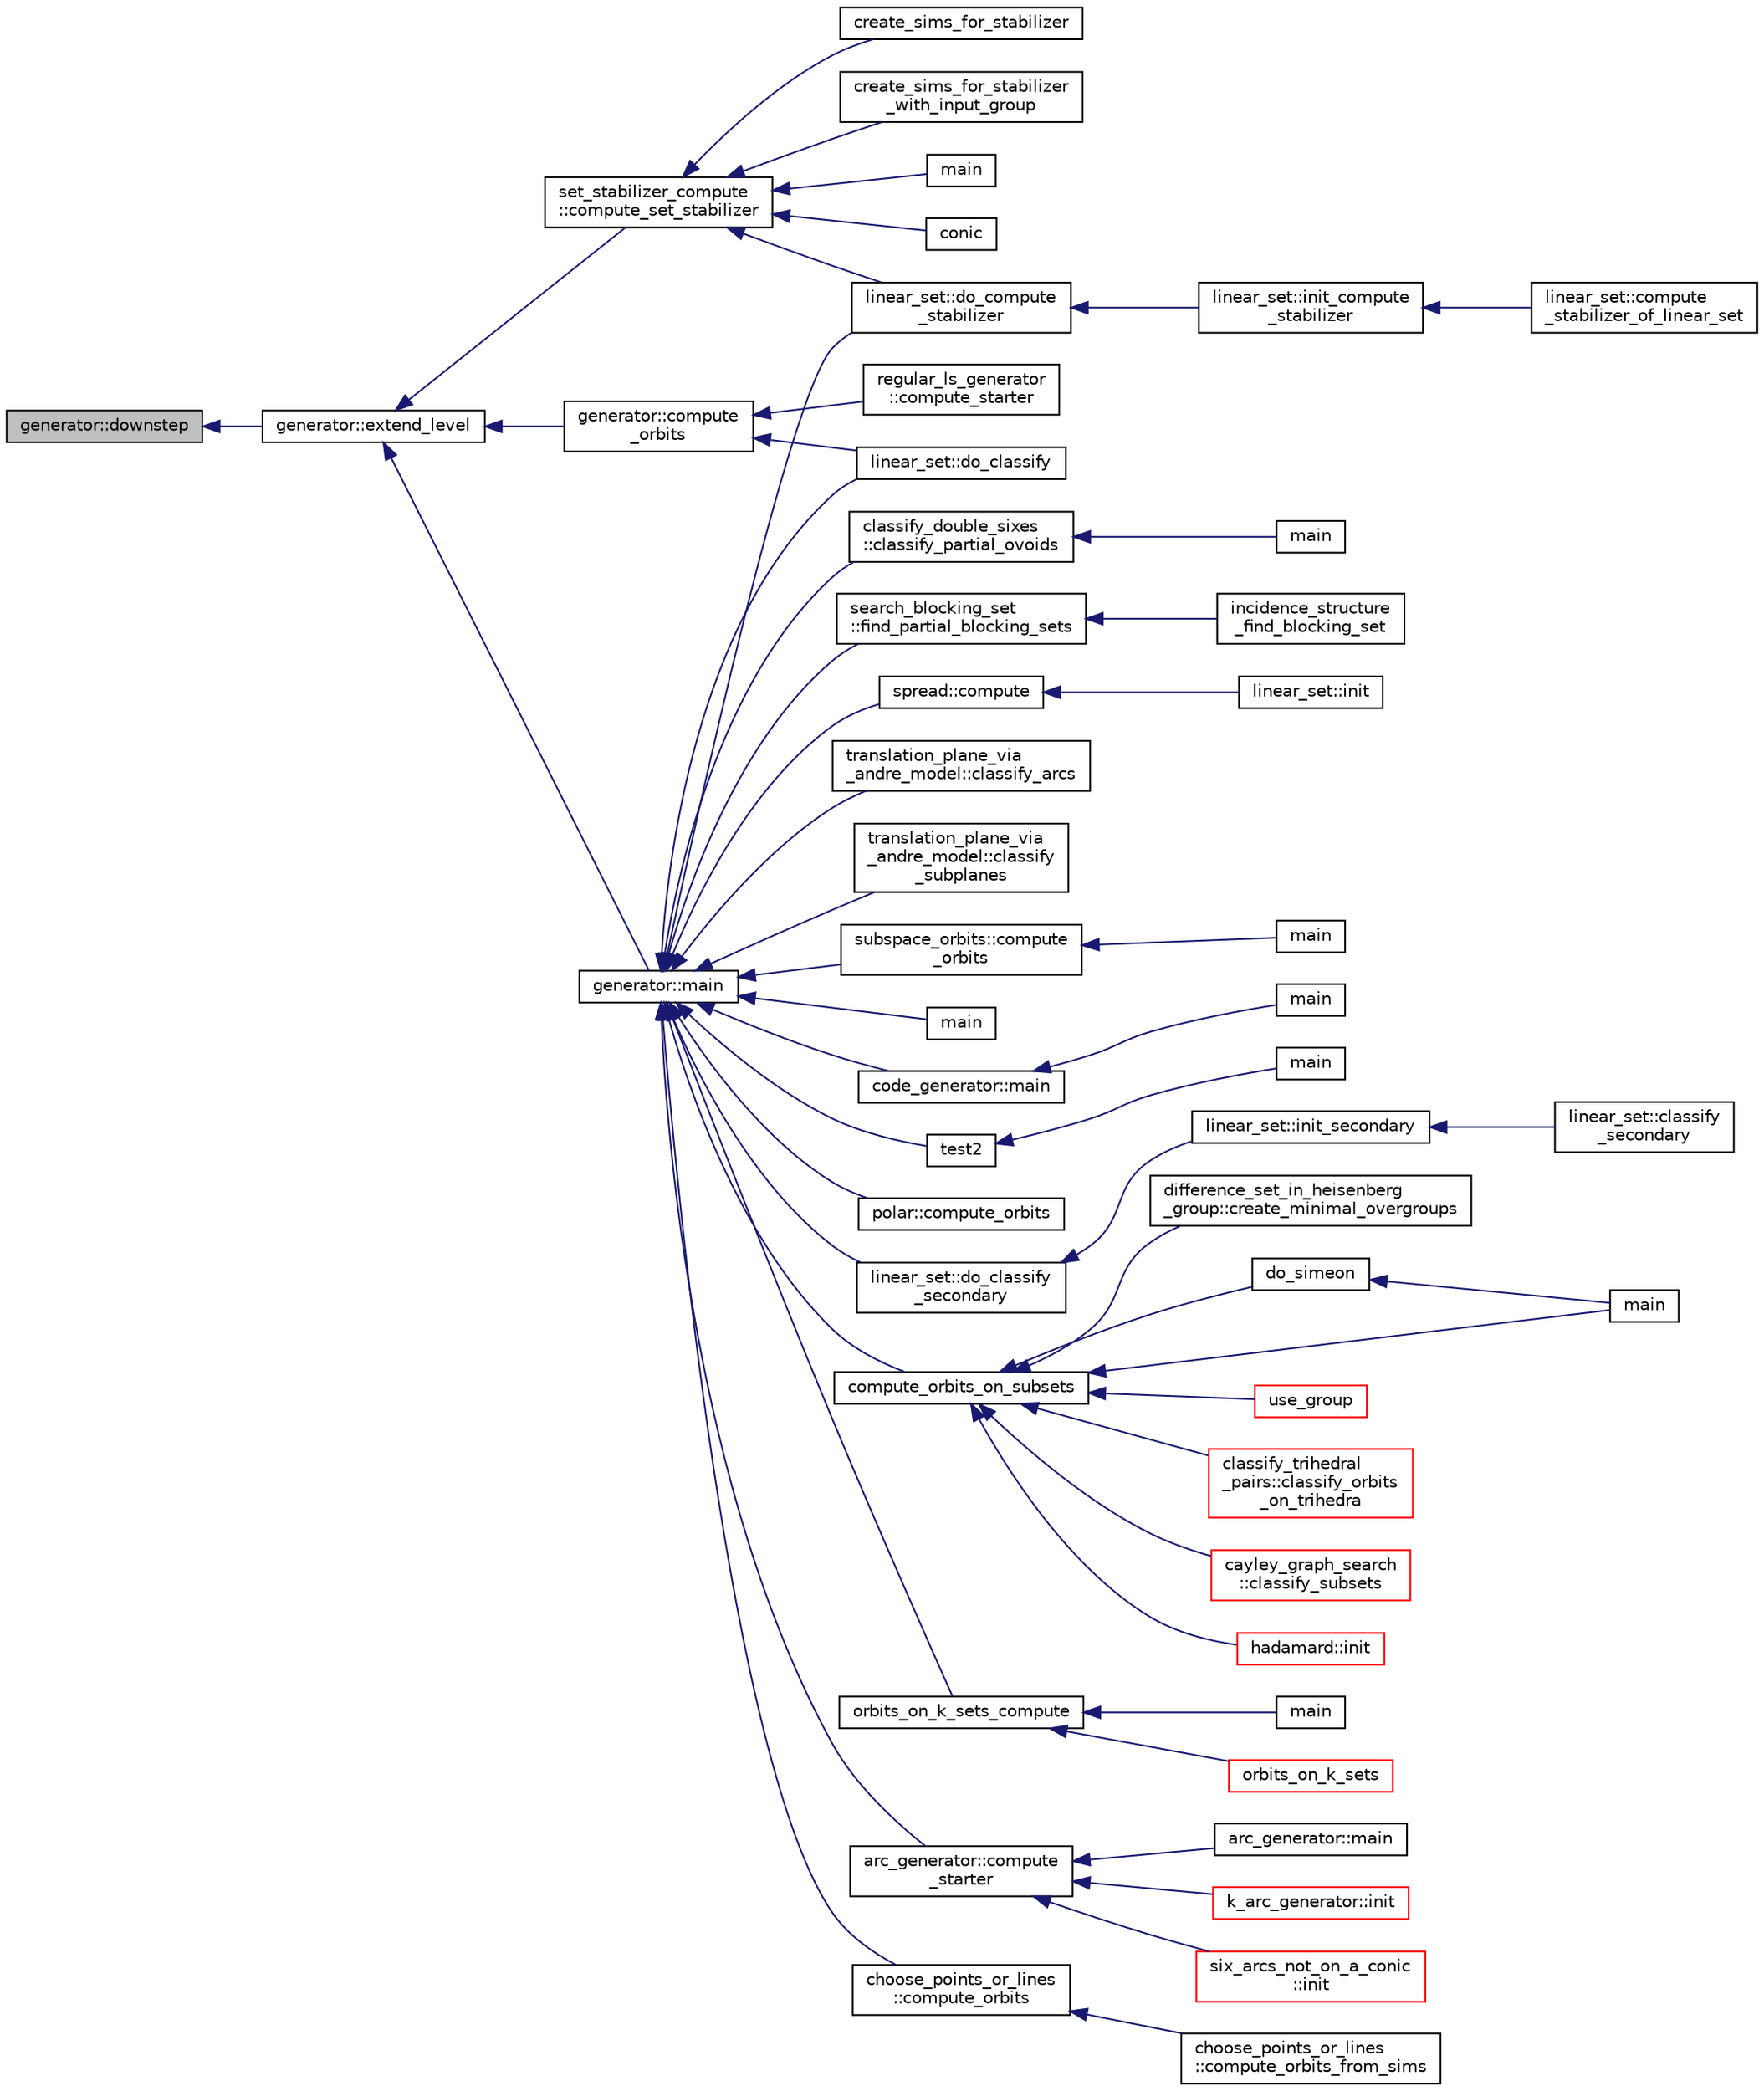 digraph "generator::downstep"
{
  edge [fontname="Helvetica",fontsize="10",labelfontname="Helvetica",labelfontsize="10"];
  node [fontname="Helvetica",fontsize="10",shape=record];
  rankdir="LR";
  Node4832 [label="generator::downstep",height=0.2,width=0.4,color="black", fillcolor="grey75", style="filled", fontcolor="black"];
  Node4832 -> Node4833 [dir="back",color="midnightblue",fontsize="10",style="solid",fontname="Helvetica"];
  Node4833 [label="generator::extend_level",height=0.2,width=0.4,color="black", fillcolor="white", style="filled",URL="$d7/d73/classgenerator.html#a91b84d80ccec0cd2136bc221c30e0f8e"];
  Node4833 -> Node4834 [dir="back",color="midnightblue",fontsize="10",style="solid",fontname="Helvetica"];
  Node4834 [label="set_stabilizer_compute\l::compute_set_stabilizer",height=0.2,width=0.4,color="black", fillcolor="white", style="filled",URL="$d8/dc6/classset__stabilizer__compute.html#ad4f92074322e98c7cd0ed5d4f8486b76"];
  Node4834 -> Node4835 [dir="back",color="midnightblue",fontsize="10",style="solid",fontname="Helvetica"];
  Node4835 [label="main",height=0.2,width=0.4,color="black", fillcolor="white", style="filled",URL="$db/d67/test__hyperoval_8_c.html#a3c04138a5bfe5d72780bb7e82a18e627"];
  Node4834 -> Node4836 [dir="back",color="midnightblue",fontsize="10",style="solid",fontname="Helvetica"];
  Node4836 [label="conic",height=0.2,width=0.4,color="black", fillcolor="white", style="filled",URL="$d4/de8/conic_8_c.html#a96def9474b981a9d5831a9b48d85d652"];
  Node4834 -> Node4837 [dir="back",color="midnightblue",fontsize="10",style="solid",fontname="Helvetica"];
  Node4837 [label="linear_set::do_compute\l_stabilizer",height=0.2,width=0.4,color="black", fillcolor="white", style="filled",URL="$dd/d86/classlinear__set.html#ae8f58ded28fb5370f4459cca42b7463b"];
  Node4837 -> Node4838 [dir="back",color="midnightblue",fontsize="10",style="solid",fontname="Helvetica"];
  Node4838 [label="linear_set::init_compute\l_stabilizer",height=0.2,width=0.4,color="black", fillcolor="white", style="filled",URL="$dd/d86/classlinear__set.html#a0cc3eaec1896fdc977b62e94623b055b"];
  Node4838 -> Node4839 [dir="back",color="midnightblue",fontsize="10",style="solid",fontname="Helvetica"];
  Node4839 [label="linear_set::compute\l_stabilizer_of_linear_set",height=0.2,width=0.4,color="black", fillcolor="white", style="filled",URL="$dd/d86/classlinear__set.html#a098a133edfbaae0fd347a69c50bdbee2"];
  Node4834 -> Node4840 [dir="back",color="midnightblue",fontsize="10",style="solid",fontname="Helvetica"];
  Node4840 [label="create_sims_for_stabilizer",height=0.2,width=0.4,color="black", fillcolor="white", style="filled",URL="$d0/d76/tl__algebra__and__number__theory_8h.html#af2c67d225072549409be710ac3cd30f8"];
  Node4834 -> Node4841 [dir="back",color="midnightblue",fontsize="10",style="solid",fontname="Helvetica"];
  Node4841 [label="create_sims_for_stabilizer\l_with_input_group",height=0.2,width=0.4,color="black", fillcolor="white", style="filled",URL="$d0/d76/tl__algebra__and__number__theory_8h.html#af5482567a8d6ba5c2fe593bf6f7f9a0f"];
  Node4833 -> Node4842 [dir="back",color="midnightblue",fontsize="10",style="solid",fontname="Helvetica"];
  Node4842 [label="generator::compute\l_orbits",height=0.2,width=0.4,color="black", fillcolor="white", style="filled",URL="$d7/d73/classgenerator.html#a23989bc20ecaaed39c4119c758367f40"];
  Node4842 -> Node4843 [dir="back",color="midnightblue",fontsize="10",style="solid",fontname="Helvetica"];
  Node4843 [label="regular_ls_generator\l::compute_starter",height=0.2,width=0.4,color="black", fillcolor="white", style="filled",URL="$d2/dd8/classregular__ls__generator.html#aa38907741058694a73194b02ceb4a53d"];
  Node4842 -> Node4844 [dir="back",color="midnightblue",fontsize="10",style="solid",fontname="Helvetica"];
  Node4844 [label="linear_set::do_classify",height=0.2,width=0.4,color="black", fillcolor="white", style="filled",URL="$dd/d86/classlinear__set.html#a3eb2dbce7fa8b71901dfc12f288ddd0c"];
  Node4833 -> Node4845 [dir="back",color="midnightblue",fontsize="10",style="solid",fontname="Helvetica"];
  Node4845 [label="generator::main",height=0.2,width=0.4,color="black", fillcolor="white", style="filled",URL="$d7/d73/classgenerator.html#a01abff8e9f231bf0d82e2e8e0061f242"];
  Node4845 -> Node4846 [dir="back",color="midnightblue",fontsize="10",style="solid",fontname="Helvetica"];
  Node4846 [label="main",height=0.2,width=0.4,color="black", fillcolor="white", style="filled",URL="$d2/d11/codes_8h.html#a217dbf8b442f20279ea00b898af96f52"];
  Node4845 -> Node4847 [dir="back",color="midnightblue",fontsize="10",style="solid",fontname="Helvetica"];
  Node4847 [label="code_generator::main",height=0.2,width=0.4,color="black", fillcolor="white", style="filled",URL="$db/d37/classcode__generator.html#ab3cf3a306e4032c2b471ac95321c599f"];
  Node4847 -> Node4848 [dir="back",color="midnightblue",fontsize="10",style="solid",fontname="Helvetica"];
  Node4848 [label="main",height=0.2,width=0.4,color="black", fillcolor="white", style="filled",URL="$d4/d4f/codes_8_c.html#a217dbf8b442f20279ea00b898af96f52"];
  Node4845 -> Node4849 [dir="back",color="midnightblue",fontsize="10",style="solid",fontname="Helvetica"];
  Node4849 [label="test2",height=0.2,width=0.4,color="black", fillcolor="white", style="filled",URL="$d9/db0/factor__space_8_c.html#a39d73a812e5fd8f1bc111e948368cb10"];
  Node4849 -> Node4850 [dir="back",color="midnightblue",fontsize="10",style="solid",fontname="Helvetica"];
  Node4850 [label="main",height=0.2,width=0.4,color="black", fillcolor="white", style="filled",URL="$d9/db0/factor__space_8_c.html#a3c04138a5bfe5d72780bb7e82a18e627"];
  Node4845 -> Node4851 [dir="back",color="midnightblue",fontsize="10",style="solid",fontname="Helvetica"];
  Node4851 [label="polar::compute_orbits",height=0.2,width=0.4,color="black", fillcolor="white", style="filled",URL="$da/d1c/classpolar.html#ac4c3c4f95d14c74ff4a3ec3f3479a1da"];
  Node4845 -> Node4844 [dir="back",color="midnightblue",fontsize="10",style="solid",fontname="Helvetica"];
  Node4845 -> Node4852 [dir="back",color="midnightblue",fontsize="10",style="solid",fontname="Helvetica"];
  Node4852 [label="linear_set::do_classify\l_secondary",height=0.2,width=0.4,color="black", fillcolor="white", style="filled",URL="$dd/d86/classlinear__set.html#a47eb7f9995f3343abd3bdfbf9a9a9162"];
  Node4852 -> Node4853 [dir="back",color="midnightblue",fontsize="10",style="solid",fontname="Helvetica"];
  Node4853 [label="linear_set::init_secondary",height=0.2,width=0.4,color="black", fillcolor="white", style="filled",URL="$dd/d86/classlinear__set.html#a7bf8cd7805559b5762921687a7c1ed97"];
  Node4853 -> Node4854 [dir="back",color="midnightblue",fontsize="10",style="solid",fontname="Helvetica"];
  Node4854 [label="linear_set::classify\l_secondary",height=0.2,width=0.4,color="black", fillcolor="white", style="filled",URL="$dd/d86/classlinear__set.html#a5d7659de855e20e2fa8e41e7aedcb1fc"];
  Node4845 -> Node4837 [dir="back",color="midnightblue",fontsize="10",style="solid",fontname="Helvetica"];
  Node4845 -> Node4855 [dir="back",color="midnightblue",fontsize="10",style="solid",fontname="Helvetica"];
  Node4855 [label="compute_orbits_on_subsets",height=0.2,width=0.4,color="black", fillcolor="white", style="filled",URL="$d3/d35/snakes__and__ladders__global_8_c.html#af33697aede0480110b1227f727252637"];
  Node4855 -> Node4856 [dir="back",color="midnightblue",fontsize="10",style="solid",fontname="Helvetica"];
  Node4856 [label="cayley_graph_search\l::classify_subsets",height=0.2,width=0.4,color="red", fillcolor="white", style="filled",URL="$de/dae/classcayley__graph__search.html#a4cf8a90752e018a281481ac80ad52c4b"];
  Node4855 -> Node4859 [dir="back",color="midnightblue",fontsize="10",style="solid",fontname="Helvetica"];
  Node4859 [label="hadamard::init",height=0.2,width=0.4,color="red", fillcolor="white", style="filled",URL="$d7/dbb/classhadamard.html#a16af359850b8bdd0d2a73e260d496c33"];
  Node4855 -> Node4861 [dir="back",color="midnightblue",fontsize="10",style="solid",fontname="Helvetica"];
  Node4861 [label="difference_set_in_heisenberg\l_group::create_minimal_overgroups",height=0.2,width=0.4,color="black", fillcolor="white", style="filled",URL="$de/d8a/classdifference__set__in__heisenberg__group.html#a9bde5ad5da3ebaebf98fbfd3e8110b79"];
  Node4855 -> Node4862 [dir="back",color="midnightblue",fontsize="10",style="solid",fontname="Helvetica"];
  Node4862 [label="main",height=0.2,width=0.4,color="black", fillcolor="white", style="filled",URL="$d5/d13/simeon_8_c.html#ae66f6b31b5ad750f1fe042a706a4e3d4"];
  Node4855 -> Node4863 [dir="back",color="midnightblue",fontsize="10",style="solid",fontname="Helvetica"];
  Node4863 [label="do_simeon",height=0.2,width=0.4,color="black", fillcolor="white", style="filled",URL="$d5/d13/simeon_8_c.html#a36cf3f9cb484fa44da7a7dfcbe9385d0"];
  Node4863 -> Node4862 [dir="back",color="midnightblue",fontsize="10",style="solid",fontname="Helvetica"];
  Node4855 -> Node4864 [dir="back",color="midnightblue",fontsize="10",style="solid",fontname="Helvetica"];
  Node4864 [label="use_group",height=0.2,width=0.4,color="red", fillcolor="white", style="filled",URL="$d9/d9f/all__cliques_8_c.html#aba62531e97173264c39afe2c7857af31"];
  Node4855 -> Node4866 [dir="back",color="midnightblue",fontsize="10",style="solid",fontname="Helvetica"];
  Node4866 [label="classify_trihedral\l_pairs::classify_orbits\l_on_trihedra",height=0.2,width=0.4,color="red", fillcolor="white", style="filled",URL="$d1/d21/classclassify__trihedral__pairs.html#a99625621bfba4bb65b3d60304b306539"];
  Node4845 -> Node4873 [dir="back",color="midnightblue",fontsize="10",style="solid",fontname="Helvetica"];
  Node4873 [label="orbits_on_k_sets_compute",height=0.2,width=0.4,color="black", fillcolor="white", style="filled",URL="$d3/d35/snakes__and__ladders__global_8_c.html#a96743526b15703539d544499276aaa71"];
  Node4873 -> Node4874 [dir="back",color="midnightblue",fontsize="10",style="solid",fontname="Helvetica"];
  Node4874 [label="main",height=0.2,width=0.4,color="black", fillcolor="white", style="filled",URL="$d9/d5f/example__fano__plane_8_c.html#ae66f6b31b5ad750f1fe042a706a4e3d4"];
  Node4873 -> Node4875 [dir="back",color="midnightblue",fontsize="10",style="solid",fontname="Helvetica"];
  Node4875 [label="orbits_on_k_sets",height=0.2,width=0.4,color="red", fillcolor="white", style="filled",URL="$d3/d35/snakes__and__ladders__global_8_c.html#afe3d79116aa8b4d1a93d444a3a979b6e"];
  Node4845 -> Node4884 [dir="back",color="midnightblue",fontsize="10",style="solid",fontname="Helvetica"];
  Node4884 [label="arc_generator::compute\l_starter",height=0.2,width=0.4,color="black", fillcolor="white", style="filled",URL="$d4/d21/classarc__generator.html#aad1dcec3a1c302e743d574bd1ac857d9"];
  Node4884 -> Node4883 [dir="back",color="midnightblue",fontsize="10",style="solid",fontname="Helvetica"];
  Node4883 [label="arc_generator::main",height=0.2,width=0.4,color="black", fillcolor="white", style="filled",URL="$d4/d21/classarc__generator.html#ad80140b51b165dad1fe6ab232be7829a"];
  Node4884 -> Node4885 [dir="back",color="midnightblue",fontsize="10",style="solid",fontname="Helvetica"];
  Node4885 [label="k_arc_generator::init",height=0.2,width=0.4,color="red", fillcolor="white", style="filled",URL="$d6/dd8/classk__arc__generator.html#a6036d9f52ede9f8ca681505626b5361d"];
  Node4884 -> Node4887 [dir="back",color="midnightblue",fontsize="10",style="solid",fontname="Helvetica"];
  Node4887 [label="six_arcs_not_on_a_conic\l::init",height=0.2,width=0.4,color="red", fillcolor="white", style="filled",URL="$d8/de6/classsix__arcs__not__on__a__conic.html#a7a4d5cf8a098488729934cfa8a70944a"];
  Node4845 -> Node4889 [dir="back",color="midnightblue",fontsize="10",style="solid",fontname="Helvetica"];
  Node4889 [label="choose_points_or_lines\l::compute_orbits",height=0.2,width=0.4,color="black", fillcolor="white", style="filled",URL="$d6/d75/classchoose__points__or__lines.html#adc353e2d41dc8a39563322c8cdd85f61"];
  Node4889 -> Node4890 [dir="back",color="midnightblue",fontsize="10",style="solid",fontname="Helvetica"];
  Node4890 [label="choose_points_or_lines\l::compute_orbits_from_sims",height=0.2,width=0.4,color="black", fillcolor="white", style="filled",URL="$d6/d75/classchoose__points__or__lines.html#a4fcac2dadf459d7c75187a00a4bd64aa"];
  Node4845 -> Node4891 [dir="back",color="midnightblue",fontsize="10",style="solid",fontname="Helvetica"];
  Node4891 [label="classify_double_sixes\l::classify_partial_ovoids",height=0.2,width=0.4,color="black", fillcolor="white", style="filled",URL="$dd/d23/classclassify__double__sixes.html#a2253fca143a0e8a3e39655eb05668ae9"];
  Node4891 -> Node4892 [dir="back",color="midnightblue",fontsize="10",style="solid",fontname="Helvetica"];
  Node4892 [label="main",height=0.2,width=0.4,color="black", fillcolor="white", style="filled",URL="$df/df8/surface__classify_8_c.html#a217dbf8b442f20279ea00b898af96f52"];
  Node4845 -> Node4893 [dir="back",color="midnightblue",fontsize="10",style="solid",fontname="Helvetica"];
  Node4893 [label="search_blocking_set\l::find_partial_blocking_sets",height=0.2,width=0.4,color="black", fillcolor="white", style="filled",URL="$dc/d36/classsearch__blocking__set.html#ad3fdb3d356db75a02c406bc9d4e9e9b6"];
  Node4893 -> Node4894 [dir="back",color="midnightblue",fontsize="10",style="solid",fontname="Helvetica"];
  Node4894 [label="incidence_structure\l_find_blocking_set",height=0.2,width=0.4,color="black", fillcolor="white", style="filled",URL="$df/d74/tl__geometry_8h.html#a8e3d42d0018f8a804b9686b1c4951186"];
  Node4845 -> Node4895 [dir="back",color="midnightblue",fontsize="10",style="solid",fontname="Helvetica"];
  Node4895 [label="spread::compute",height=0.2,width=0.4,color="black", fillcolor="white", style="filled",URL="$da/dc1/classspread.html#a9674466d3e03b8dad79882299c638a21"];
  Node4895 -> Node4896 [dir="back",color="midnightblue",fontsize="10",style="solid",fontname="Helvetica"];
  Node4896 [label="linear_set::init",height=0.2,width=0.4,color="black", fillcolor="white", style="filled",URL="$dd/d86/classlinear__set.html#a7ab24e84423749047d5465cb15505475"];
  Node4845 -> Node4897 [dir="back",color="midnightblue",fontsize="10",style="solid",fontname="Helvetica"];
  Node4897 [label="translation_plane_via\l_andre_model::classify_arcs",height=0.2,width=0.4,color="black", fillcolor="white", style="filled",URL="$d1/dcc/classtranslation__plane__via__andre__model.html#ac8f002e812a8b152d41e806688601c5e"];
  Node4845 -> Node4898 [dir="back",color="midnightblue",fontsize="10",style="solid",fontname="Helvetica"];
  Node4898 [label="translation_plane_via\l_andre_model::classify\l_subplanes",height=0.2,width=0.4,color="black", fillcolor="white", style="filled",URL="$d1/dcc/classtranslation__plane__via__andre__model.html#a794fefa95f0a7f7b887133375988ee55"];
  Node4845 -> Node4899 [dir="back",color="midnightblue",fontsize="10",style="solid",fontname="Helvetica"];
  Node4899 [label="subspace_orbits::compute\l_orbits",height=0.2,width=0.4,color="black", fillcolor="white", style="filled",URL="$d2/d9f/classsubspace__orbits.html#a2778f8d49cde1675de1ef6acfe180b63"];
  Node4899 -> Node4900 [dir="back",color="midnightblue",fontsize="10",style="solid",fontname="Helvetica"];
  Node4900 [label="main",height=0.2,width=0.4,color="black", fillcolor="white", style="filled",URL="$da/dd5/subspace__orbits__main_8_c.html#a217dbf8b442f20279ea00b898af96f52"];
}
